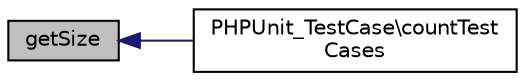 digraph "getSize"
{
  edge [fontname="Helvetica",fontsize="10",labelfontname="Helvetica",labelfontsize="10"];
  node [fontname="Helvetica",fontsize="10",shape=record];
  rankdir="LR";
  Node1 [label="getSize",height=0.2,width=0.4,color="black", fillcolor="grey75", style="filled" fontcolor="black"];
  Node1 -> Node2 [dir="back",color="midnightblue",fontsize="10",style="solid",fontname="Helvetica"];
  Node2 [label="PHPUnit_TestCase\\countTest\lCases",height=0.2,width=0.4,color="black", fillcolor="white", style="filled",URL="$class_p_h_p_unit___test_case.html#a5a0a60fd2cf7090545299db441fe3813"];
}
